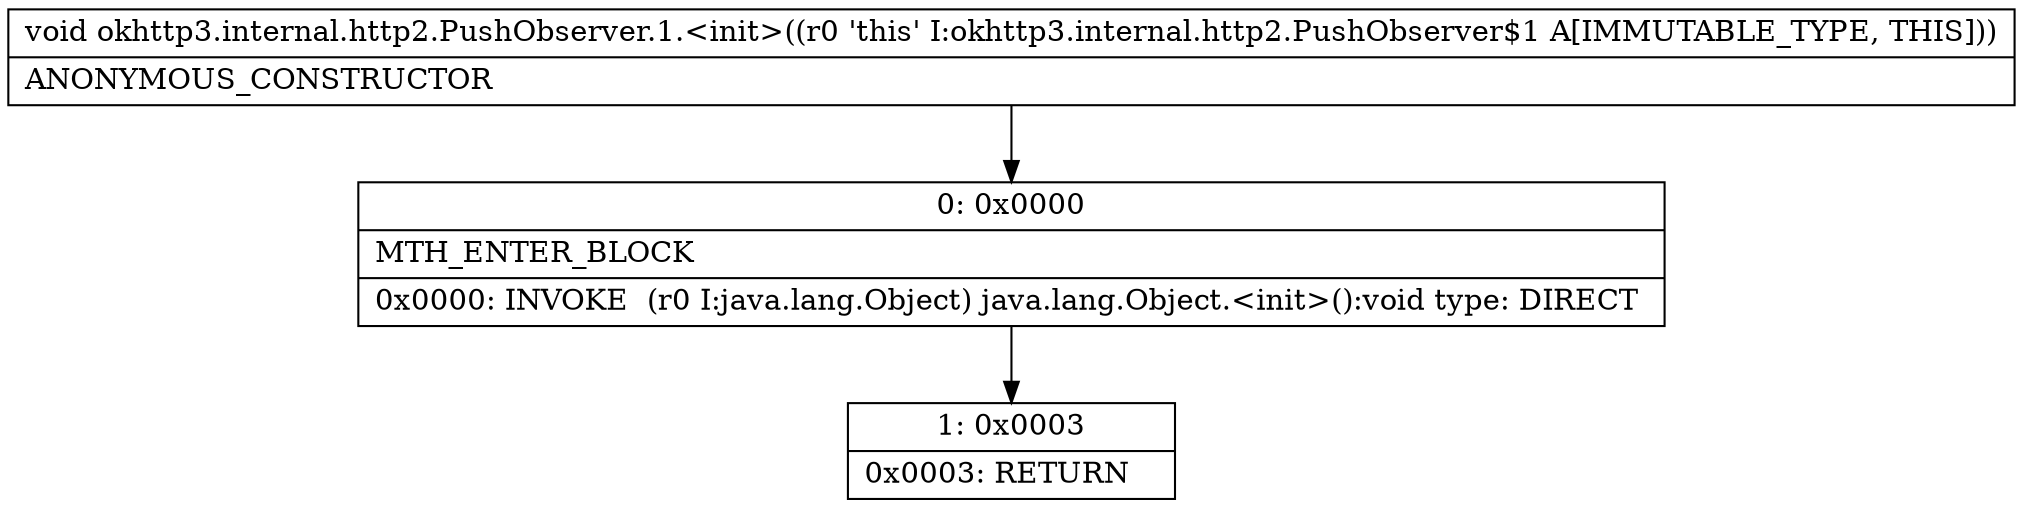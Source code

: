 digraph "CFG forokhttp3.internal.http2.PushObserver.1.\<init\>()V" {
Node_0 [shape=record,label="{0\:\ 0x0000|MTH_ENTER_BLOCK\l|0x0000: INVOKE  (r0 I:java.lang.Object) java.lang.Object.\<init\>():void type: DIRECT \l}"];
Node_1 [shape=record,label="{1\:\ 0x0003|0x0003: RETURN   \l}"];
MethodNode[shape=record,label="{void okhttp3.internal.http2.PushObserver.1.\<init\>((r0 'this' I:okhttp3.internal.http2.PushObserver$1 A[IMMUTABLE_TYPE, THIS]))  | ANONYMOUS_CONSTRUCTOR\l}"];
MethodNode -> Node_0;
Node_0 -> Node_1;
}

